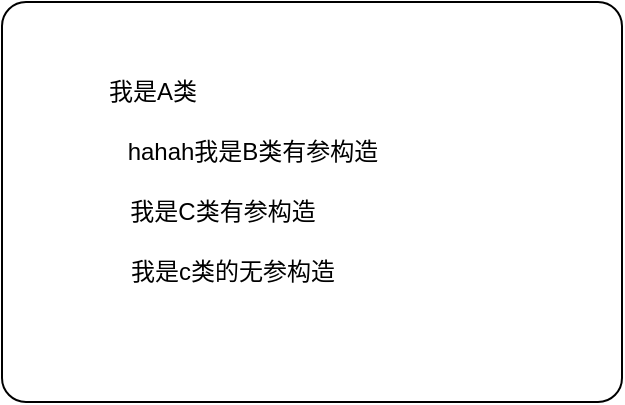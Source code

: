 <mxfile version="22.1.16" type="github">
  <diagram name="第 1 页" id="deu-3fBWpjUAZHqT8JGm">
    <mxGraphModel dx="989" dy="514" grid="1" gridSize="10" guides="1" tooltips="1" connect="1" arrows="1" fold="1" page="1" pageScale="1" pageWidth="827" pageHeight="1169" math="0" shadow="0">
      <root>
        <mxCell id="0" />
        <mxCell id="1" parent="0" />
        <mxCell id="-WX9zcrtGpXqkn7WRpJr-1" value="" style="rounded=1;whiteSpace=wrap;html=1;arcSize=6;" vertex="1" parent="1">
          <mxGeometry x="180" y="110" width="310" height="200" as="geometry" />
        </mxCell>
        <mxCell id="-WX9zcrtGpXqkn7WRpJr-2" value="我是A类" style="text;html=1;align=center;verticalAlign=middle;resizable=0;points=[];autosize=1;strokeColor=none;fillColor=none;" vertex="1" parent="1">
          <mxGeometry x="220" y="140" width="70" height="30" as="geometry" />
        </mxCell>
        <mxCell id="-WX9zcrtGpXqkn7WRpJr-3" value="hahah我是B类有参构造" style="text;html=1;align=center;verticalAlign=middle;resizable=0;points=[];autosize=1;strokeColor=none;fillColor=none;" vertex="1" parent="1">
          <mxGeometry x="230" y="170" width="150" height="30" as="geometry" />
        </mxCell>
        <mxCell id="-WX9zcrtGpXqkn7WRpJr-4" value="我是C类有参构造" style="text;html=1;align=center;verticalAlign=middle;resizable=0;points=[];autosize=1;strokeColor=none;fillColor=none;" vertex="1" parent="1">
          <mxGeometry x="230" y="200" width="120" height="30" as="geometry" />
        </mxCell>
        <mxCell id="-WX9zcrtGpXqkn7WRpJr-5" value="我是c类的无参构造" style="text;html=1;align=center;verticalAlign=middle;resizable=0;points=[];autosize=1;strokeColor=none;fillColor=none;" vertex="1" parent="1">
          <mxGeometry x="230" y="230" width="130" height="30" as="geometry" />
        </mxCell>
      </root>
    </mxGraphModel>
  </diagram>
</mxfile>
